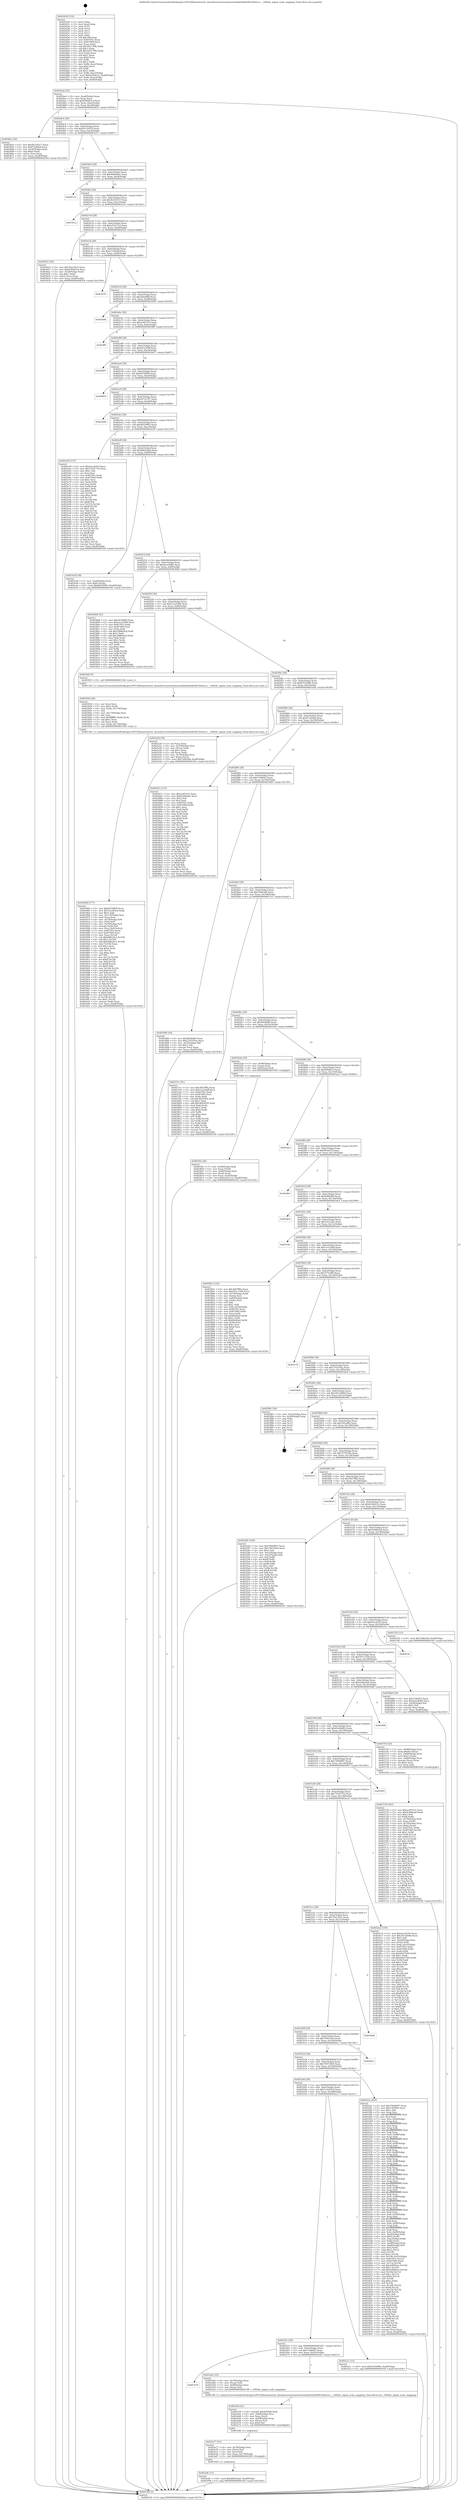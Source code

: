 digraph "0x402d30" {
  label = "0x402d30 (/mnt/c/Users/mathe/Desktop/tcc/POCII/binaries/extr_linuxdriversnetwirelessrealtekrtlwifirtl8192detrx.c__rtl92de_signal_scale_mapping_Final-ollvm.out::main(0))"
  labelloc = "t"
  node[shape=record]

  Entry [label="",width=0.3,height=0.3,shape=circle,fillcolor=black,style=filled]
  "0x402da4" [label="{
     0x402da4 [32]\l
     | [instrs]\l
     &nbsp;&nbsp;0x402da4 \<+6\>: mov -0xa8(%rbp),%eax\l
     &nbsp;&nbsp;0x402daa \<+2\>: mov %eax,%ecx\l
     &nbsp;&nbsp;0x402dac \<+6\>: sub $0x859d4514,%ecx\l
     &nbsp;&nbsp;0x402db2 \<+6\>: mov %eax,-0xbc(%rbp)\l
     &nbsp;&nbsp;0x402db8 \<+6\>: mov %ecx,-0xc0(%rbp)\l
     &nbsp;&nbsp;0x402dbe \<+6\>: je 000000000040365e \<main+0x92e\>\l
  }"]
  "0x40365e" [label="{
     0x40365e [30]\l
     | [instrs]\l
     &nbsp;&nbsp;0x40365e \<+5\>: mov $0x9e2592c7,%eax\l
     &nbsp;&nbsp;0x403663 \<+5\>: mov $0xf7a2fda4,%ecx\l
     &nbsp;&nbsp;0x403668 \<+3\>: mov -0x34(%rbp),%edx\l
     &nbsp;&nbsp;0x40366b \<+3\>: cmp $0x0,%edx\l
     &nbsp;&nbsp;0x40366e \<+3\>: cmove %ecx,%eax\l
     &nbsp;&nbsp;0x403671 \<+6\>: mov %eax,-0xa8(%rbp)\l
     &nbsp;&nbsp;0x403677 \<+5\>: jmp 0000000000404164 \<main+0x1434\>\l
  }"]
  "0x402dc4" [label="{
     0x402dc4 [28]\l
     | [instrs]\l
     &nbsp;&nbsp;0x402dc4 \<+5\>: jmp 0000000000402dc9 \<main+0x99\>\l
     &nbsp;&nbsp;0x402dc9 \<+6\>: mov -0xbc(%rbp),%eax\l
     &nbsp;&nbsp;0x402dcf \<+5\>: sub $0x91c25419,%eax\l
     &nbsp;&nbsp;0x402dd4 \<+6\>: mov %eax,-0xc4(%rbp)\l
     &nbsp;&nbsp;0x402dda \<+6\>: je 0000000000403537 \<main+0x807\>\l
  }"]
  Exit [label="",width=0.3,height=0.3,shape=circle,fillcolor=black,style=filled,peripheries=2]
  "0x403537" [label="{
     0x403537\l
  }", style=dashed]
  "0x402de0" [label="{
     0x402de0 [28]\l
     | [instrs]\l
     &nbsp;&nbsp;0x402de0 \<+5\>: jmp 0000000000402de5 \<main+0xb5\>\l
     &nbsp;&nbsp;0x402de5 \<+6\>: mov -0xbc(%rbp),%eax\l
     &nbsp;&nbsp;0x402deb \<+5\>: sub $0x9deb0bec,%eax\l
     &nbsp;&nbsp;0x402df0 \<+6\>: mov %eax,-0xc8(%rbp)\l
     &nbsp;&nbsp;0x402df6 \<+6\>: je 0000000000404122 \<main+0x13f2\>\l
  }"]
  "0x403a8c" [label="{
     0x403a8c [15]\l
     | [instrs]\l
     &nbsp;&nbsp;0x403a8c \<+10\>: movl $0xdd65a9ad,-0xa8(%rbp)\l
     &nbsp;&nbsp;0x403a96 \<+5\>: jmp 0000000000404164 \<main+0x1434\>\l
  }"]
  "0x404122" [label="{
     0x404122\l
  }", style=dashed]
  "0x402dfc" [label="{
     0x402dfc [28]\l
     | [instrs]\l
     &nbsp;&nbsp;0x402dfc \<+5\>: jmp 0000000000402e01 \<main+0xd1\>\l
     &nbsp;&nbsp;0x402e01 \<+6\>: mov -0xbc(%rbp),%eax\l
     &nbsp;&nbsp;0x402e07 \<+5\>: sub $0x9e2592c7,%eax\l
     &nbsp;&nbsp;0x402e0c \<+6\>: mov %eax,-0xcc(%rbp)\l
     &nbsp;&nbsp;0x402e12 \<+6\>: je 0000000000403e1a \<main+0x10ea\>\l
  }"]
  "0x403a77" [label="{
     0x403a77 [21]\l
     | [instrs]\l
     &nbsp;&nbsp;0x403a77 \<+4\>: mov -0x78(%rbp),%rsi\l
     &nbsp;&nbsp;0x403a7b \<+3\>: mov (%rsi),%rsi\l
     &nbsp;&nbsp;0x403a7e \<+3\>: mov %rsi,%rdi\l
     &nbsp;&nbsp;0x403a81 \<+6\>: mov %eax,-0x178(%rbp)\l
     &nbsp;&nbsp;0x403a87 \<+5\>: call 0000000000401030 \<free@plt\>\l
     | [calls]\l
     &nbsp;&nbsp;0x401030 \{1\} (unknown)\l
  }"]
  "0x403e1a" [label="{
     0x403e1a\l
  }", style=dashed]
  "0x402e18" [label="{
     0x402e18 [28]\l
     | [instrs]\l
     &nbsp;&nbsp;0x402e18 \<+5\>: jmp 0000000000402e1d \<main+0xed\>\l
     &nbsp;&nbsp;0x402e1d \<+6\>: mov -0xbc(%rbp),%eax\l
     &nbsp;&nbsp;0x402e23 \<+5\>: sub $0xa555c7c2,%eax\l
     &nbsp;&nbsp;0x402e28 \<+6\>: mov %eax,-0xd0(%rbp)\l
     &nbsp;&nbsp;0x402e2e \<+6\>: je 0000000000403622 \<main+0x8f2\>\l
  }"]
  "0x403a58" [label="{
     0x403a58 [31]\l
     | [instrs]\l
     &nbsp;&nbsp;0x403a58 \<+10\>: movabs $0x4050d6,%rdi\l
     &nbsp;&nbsp;0x403a62 \<+4\>: mov -0x68(%rbp),%rsi\l
     &nbsp;&nbsp;0x403a66 \<+3\>: mov %rax,(%rsi)\l
     &nbsp;&nbsp;0x403a69 \<+4\>: mov -0x68(%rbp),%rax\l
     &nbsp;&nbsp;0x403a6d \<+3\>: mov (%rax),%rsi\l
     &nbsp;&nbsp;0x403a70 \<+2\>: mov $0x0,%al\l
     &nbsp;&nbsp;0x403a72 \<+5\>: call 0000000000401040 \<printf@plt\>\l
     | [calls]\l
     &nbsp;&nbsp;0x401040 \{1\} (unknown)\l
  }"]
  "0x403622" [label="{
     0x403622 [30]\l
     | [instrs]\l
     &nbsp;&nbsp;0x403622 \<+5\>: mov $0x76ae7bc5,%eax\l
     &nbsp;&nbsp;0x403627 \<+5\>: mov $0x859d4514,%ecx\l
     &nbsp;&nbsp;0x40362c \<+3\>: mov -0x34(%rbp),%edx\l
     &nbsp;&nbsp;0x40362f \<+3\>: cmp $0x1,%edx\l
     &nbsp;&nbsp;0x403632 \<+3\>: cmovl %ecx,%eax\l
     &nbsp;&nbsp;0x403635 \<+6\>: mov %eax,-0xa8(%rbp)\l
     &nbsp;&nbsp;0x40363b \<+5\>: jmp 0000000000404164 \<main+0x1434\>\l
  }"]
  "0x402e34" [label="{
     0x402e34 [28]\l
     | [instrs]\l
     &nbsp;&nbsp;0x402e34 \<+5\>: jmp 0000000000402e39 \<main+0x109\>\l
     &nbsp;&nbsp;0x402e39 \<+6\>: mov -0xbc(%rbp),%eax\l
     &nbsp;&nbsp;0x402e3f \<+5\>: sub $0xa7109abf,%eax\l
     &nbsp;&nbsp;0x402e44 \<+6\>: mov %eax,-0xd4(%rbp)\l
     &nbsp;&nbsp;0x402e4a \<+6\>: je 0000000000403e29 \<main+0x10f9\>\l
  }"]
  "0x403278" [label="{
     0x403278\l
  }", style=dashed]
  "0x403e29" [label="{
     0x403e29\l
  }", style=dashed]
  "0x402e50" [label="{
     0x402e50 [28]\l
     | [instrs]\l
     &nbsp;&nbsp;0x402e50 \<+5\>: jmp 0000000000402e55 \<main+0x125\>\l
     &nbsp;&nbsp;0x402e55 \<+6\>: mov -0xbc(%rbp),%eax\l
     &nbsp;&nbsp;0x402e5b \<+5\>: sub $0xabfadf48,%eax\l
     &nbsp;&nbsp;0x402e60 \<+6\>: mov %eax,-0xd8(%rbp)\l
     &nbsp;&nbsp;0x402e66 \<+6\>: je 0000000000403b90 \<main+0xe60\>\l
  }"]
  "0x403a42" [label="{
     0x403a42 [22]\l
     | [instrs]\l
     &nbsp;&nbsp;0x403a42 \<+4\>: mov -0x78(%rbp),%rax\l
     &nbsp;&nbsp;0x403a46 \<+3\>: mov (%rax),%rdi\l
     &nbsp;&nbsp;0x403a49 \<+7\>: mov -0x88(%rbp),%rax\l
     &nbsp;&nbsp;0x403a50 \<+3\>: mov (%rax),%rsi\l
     &nbsp;&nbsp;0x403a53 \<+5\>: call 00000000004015f0 \<_rtl92de_signal_scale_mapping\>\l
     | [calls]\l
     &nbsp;&nbsp;0x4015f0 \{1\} (/mnt/c/Users/mathe/Desktop/tcc/POCII/binaries/extr_linuxdriversnetwirelessrealtekrtlwifirtl8192detrx.c__rtl92de_signal_scale_mapping_Final-ollvm.out::_rtl92de_signal_scale_mapping)\l
  }"]
  "0x403b90" [label="{
     0x403b90\l
  }", style=dashed]
  "0x402e6c" [label="{
     0x402e6c [28]\l
     | [instrs]\l
     &nbsp;&nbsp;0x402e6c \<+5\>: jmp 0000000000402e71 \<main+0x141\>\l
     &nbsp;&nbsp;0x402e71 \<+6\>: mov -0xbc(%rbp),%eax\l
     &nbsp;&nbsp;0x402e77 \<+5\>: sub $0xac0f1431,%eax\l
     &nbsp;&nbsp;0x402e7c \<+6\>: mov %eax,-0xdc(%rbp)\l
     &nbsp;&nbsp;0x402e82 \<+6\>: je 0000000000403ff9 \<main+0x12c9\>\l
  }"]
  "0x40325c" [label="{
     0x40325c [28]\l
     | [instrs]\l
     &nbsp;&nbsp;0x40325c \<+5\>: jmp 0000000000403261 \<main+0x531\>\l
     &nbsp;&nbsp;0x403261 \<+6\>: mov -0xbc(%rbp),%eax\l
     &nbsp;&nbsp;0x403267 \<+5\>: sub $0x7cfddf25,%eax\l
     &nbsp;&nbsp;0x40326c \<+6\>: mov %eax,-0x16c(%rbp)\l
     &nbsp;&nbsp;0x403272 \<+6\>: je 0000000000403a42 \<main+0xd12\>\l
  }"]
  "0x403ff9" [label="{
     0x403ff9\l
  }", style=dashed]
  "0x402e88" [label="{
     0x402e88 [28]\l
     | [instrs]\l
     &nbsp;&nbsp;0x402e88 \<+5\>: jmp 0000000000402e8d \<main+0x15d\>\l
     &nbsp;&nbsp;0x402e8d \<+6\>: mov -0xbc(%rbp),%eax\l
     &nbsp;&nbsp;0x402e93 \<+5\>: sub $0xb3ce349f,%eax\l
     &nbsp;&nbsp;0x402e98 \<+6\>: mov %eax,-0xe0(%rbp)\l
     &nbsp;&nbsp;0x402e9e \<+6\>: je 0000000000403b07 \<main+0xdd7\>\l
  }"]
  "0x403a11" [label="{
     0x403a11 [15]\l
     | [instrs]\l
     &nbsp;&nbsp;0x403a11 \<+10\>: movl $0xf1916066,-0xa8(%rbp)\l
     &nbsp;&nbsp;0x403a1b \<+5\>: jmp 0000000000404164 \<main+0x1434\>\l
  }"]
  "0x403b07" [label="{
     0x403b07\l
  }", style=dashed]
  "0x402ea4" [label="{
     0x402ea4 [28]\l
     | [instrs]\l
     &nbsp;&nbsp;0x402ea4 \<+5\>: jmp 0000000000402ea9 \<main+0x179\>\l
     &nbsp;&nbsp;0x402ea9 \<+6\>: mov -0xbc(%rbp),%eax\l
     &nbsp;&nbsp;0x402eaf \<+5\>: sub $0xb476f6f9,%eax\l
     &nbsp;&nbsp;0x402eb4 \<+6\>: mov %eax,-0xe4(%rbp)\l
     &nbsp;&nbsp;0x402eba \<+6\>: je 0000000000404069 \<main+0x1339\>\l
  }"]
  "0x403960" [label="{
     0x403960 [177]\l
     | [instrs]\l
     &nbsp;&nbsp;0x403960 \<+5\>: mov $0xb476f6f9,%ecx\l
     &nbsp;&nbsp;0x403965 \<+5\>: mov $0x7a2305c4,%edx\l
     &nbsp;&nbsp;0x40396a \<+3\>: mov $0x1,%dil\l
     &nbsp;&nbsp;0x40396d \<+6\>: mov -0x174(%rbp),%esi\l
     &nbsp;&nbsp;0x403973 \<+3\>: imul %eax,%esi\l
     &nbsp;&nbsp;0x403976 \<+4\>: mov -0x78(%rbp),%r8\l
     &nbsp;&nbsp;0x40397a \<+3\>: mov (%r8),%r8\l
     &nbsp;&nbsp;0x40397d \<+4\>: mov -0x70(%rbp),%r9\l
     &nbsp;&nbsp;0x403981 \<+3\>: movslq (%r9),%r9\l
     &nbsp;&nbsp;0x403984 \<+4\>: mov %esi,(%r8,%r9,4)\l
     &nbsp;&nbsp;0x403988 \<+7\>: mov 0x40705c,%eax\l
     &nbsp;&nbsp;0x40398f \<+7\>: mov 0x407060,%esi\l
     &nbsp;&nbsp;0x403996 \<+3\>: mov %eax,%r10d\l
     &nbsp;&nbsp;0x403999 \<+7\>: sub $0x4fdb34c2,%r10d\l
     &nbsp;&nbsp;0x4039a0 \<+4\>: sub $0x1,%r10d\l
     &nbsp;&nbsp;0x4039a4 \<+7\>: add $0x4fdb34c2,%r10d\l
     &nbsp;&nbsp;0x4039ab \<+4\>: imul %r10d,%eax\l
     &nbsp;&nbsp;0x4039af \<+3\>: and $0x1,%eax\l
     &nbsp;&nbsp;0x4039b2 \<+3\>: cmp $0x0,%eax\l
     &nbsp;&nbsp;0x4039b5 \<+4\>: sete %r11b\l
     &nbsp;&nbsp;0x4039b9 \<+3\>: cmp $0xa,%esi\l
     &nbsp;&nbsp;0x4039bc \<+3\>: setl %bl\l
     &nbsp;&nbsp;0x4039bf \<+3\>: mov %r11b,%r14b\l
     &nbsp;&nbsp;0x4039c2 \<+4\>: xor $0xff,%r14b\l
     &nbsp;&nbsp;0x4039c6 \<+3\>: mov %bl,%r15b\l
     &nbsp;&nbsp;0x4039c9 \<+4\>: xor $0xff,%r15b\l
     &nbsp;&nbsp;0x4039cd \<+4\>: xor $0x0,%dil\l
     &nbsp;&nbsp;0x4039d1 \<+3\>: mov %r14b,%r12b\l
     &nbsp;&nbsp;0x4039d4 \<+4\>: and $0x0,%r12b\l
     &nbsp;&nbsp;0x4039d8 \<+3\>: and %dil,%r11b\l
     &nbsp;&nbsp;0x4039db \<+3\>: mov %r15b,%r13b\l
     &nbsp;&nbsp;0x4039de \<+4\>: and $0x0,%r13b\l
     &nbsp;&nbsp;0x4039e2 \<+3\>: and %dil,%bl\l
     &nbsp;&nbsp;0x4039e5 \<+3\>: or %r11b,%r12b\l
     &nbsp;&nbsp;0x4039e8 \<+3\>: or %bl,%r13b\l
     &nbsp;&nbsp;0x4039eb \<+3\>: xor %r13b,%r12b\l
     &nbsp;&nbsp;0x4039ee \<+3\>: or %r15b,%r14b\l
     &nbsp;&nbsp;0x4039f1 \<+4\>: xor $0xff,%r14b\l
     &nbsp;&nbsp;0x4039f5 \<+4\>: or $0x0,%dil\l
     &nbsp;&nbsp;0x4039f9 \<+3\>: and %dil,%r14b\l
     &nbsp;&nbsp;0x4039fc \<+3\>: or %r14b,%r12b\l
     &nbsp;&nbsp;0x4039ff \<+4\>: test $0x1,%r12b\l
     &nbsp;&nbsp;0x403a03 \<+3\>: cmovne %edx,%ecx\l
     &nbsp;&nbsp;0x403a06 \<+6\>: mov %ecx,-0xa8(%rbp)\l
     &nbsp;&nbsp;0x403a0c \<+5\>: jmp 0000000000404164 \<main+0x1434\>\l
  }"]
  "0x404069" [label="{
     0x404069\l
  }", style=dashed]
  "0x402ec0" [label="{
     0x402ec0 [28]\l
     | [instrs]\l
     &nbsp;&nbsp;0x402ec0 \<+5\>: jmp 0000000000402ec5 \<main+0x195\>\l
     &nbsp;&nbsp;0x402ec5 \<+6\>: mov -0xbc(%rbp),%eax\l
     &nbsp;&nbsp;0x402ecb \<+5\>: sub $0xc673c197,%eax\l
     &nbsp;&nbsp;0x402ed0 \<+6\>: mov %eax,-0xe8(%rbp)\l
     &nbsp;&nbsp;0x402ed6 \<+6\>: je 0000000000403a9b \<main+0xd6b\>\l
  }"]
  "0x403934" [label="{
     0x403934 [44]\l
     | [instrs]\l
     &nbsp;&nbsp;0x403934 \<+2\>: xor %ecx,%ecx\l
     &nbsp;&nbsp;0x403936 \<+5\>: mov $0x2,%edx\l
     &nbsp;&nbsp;0x40393b \<+6\>: mov %edx,-0x170(%rbp)\l
     &nbsp;&nbsp;0x403941 \<+1\>: cltd\l
     &nbsp;&nbsp;0x403942 \<+6\>: mov -0x170(%rbp),%esi\l
     &nbsp;&nbsp;0x403948 \<+2\>: idiv %esi\l
     &nbsp;&nbsp;0x40394a \<+6\>: imul $0xfffffffe,%edx,%edx\l
     &nbsp;&nbsp;0x403950 \<+3\>: sub $0x1,%ecx\l
     &nbsp;&nbsp;0x403953 \<+2\>: sub %ecx,%edx\l
     &nbsp;&nbsp;0x403955 \<+6\>: mov %edx,-0x174(%rbp)\l
     &nbsp;&nbsp;0x40395b \<+5\>: call 0000000000401160 \<next_i\>\l
     | [calls]\l
     &nbsp;&nbsp;0x401160 \{1\} (/mnt/c/Users/mathe/Desktop/tcc/POCII/binaries/extr_linuxdriversnetwirelessrealtekrtlwifirtl8192detrx.c__rtl92de_signal_scale_mapping_Final-ollvm.out::next_i)\l
  }"]
  "0x403a9b" [label="{
     0x403a9b\l
  }", style=dashed]
  "0x402edc" [label="{
     0x402edc [28]\l
     | [instrs]\l
     &nbsp;&nbsp;0x402edc \<+5\>: jmp 0000000000402ee1 \<main+0x1b1\>\l
     &nbsp;&nbsp;0x402ee1 \<+6\>: mov -0xbc(%rbp),%eax\l
     &nbsp;&nbsp;0x402ee7 \<+5\>: sub $0xd6259f45,%eax\l
     &nbsp;&nbsp;0x402eec \<+6\>: mov %eax,-0xec(%rbp)\l
     &nbsp;&nbsp;0x402ef2 \<+6\>: je 0000000000403e59 \<main+0x1129\>\l
  }"]
  "0x403730" [label="{
     0x403730 [162]\l
     | [instrs]\l
     &nbsp;&nbsp;0x403730 \<+5\>: mov $0xac0f1431,%ecx\l
     &nbsp;&nbsp;0x403735 \<+5\>: mov $0x4c896ea8,%edx\l
     &nbsp;&nbsp;0x40373a \<+3\>: mov $0x1,%sil\l
     &nbsp;&nbsp;0x40373d \<+3\>: xor %r8d,%r8d\l
     &nbsp;&nbsp;0x403740 \<+4\>: mov -0x78(%rbp),%rdi\l
     &nbsp;&nbsp;0x403744 \<+3\>: mov %rax,(%rdi)\l
     &nbsp;&nbsp;0x403747 \<+4\>: mov -0x70(%rbp),%rax\l
     &nbsp;&nbsp;0x40374b \<+6\>: movl $0x0,(%rax)\l
     &nbsp;&nbsp;0x403751 \<+8\>: mov 0x40705c,%r9d\l
     &nbsp;&nbsp;0x403759 \<+8\>: mov 0x407060,%r10d\l
     &nbsp;&nbsp;0x403761 \<+4\>: sub $0x1,%r8d\l
     &nbsp;&nbsp;0x403765 \<+3\>: mov %r9d,%r11d\l
     &nbsp;&nbsp;0x403768 \<+3\>: add %r8d,%r11d\l
     &nbsp;&nbsp;0x40376b \<+4\>: imul %r11d,%r9d\l
     &nbsp;&nbsp;0x40376f \<+4\>: and $0x1,%r9d\l
     &nbsp;&nbsp;0x403773 \<+4\>: cmp $0x0,%r9d\l
     &nbsp;&nbsp;0x403777 \<+3\>: sete %bl\l
     &nbsp;&nbsp;0x40377a \<+4\>: cmp $0xa,%r10d\l
     &nbsp;&nbsp;0x40377e \<+4\>: setl %r14b\l
     &nbsp;&nbsp;0x403782 \<+3\>: mov %bl,%r15b\l
     &nbsp;&nbsp;0x403785 \<+4\>: xor $0xff,%r15b\l
     &nbsp;&nbsp;0x403789 \<+3\>: mov %r14b,%r12b\l
     &nbsp;&nbsp;0x40378c \<+4\>: xor $0xff,%r12b\l
     &nbsp;&nbsp;0x403790 \<+4\>: xor $0x1,%sil\l
     &nbsp;&nbsp;0x403794 \<+3\>: mov %r15b,%r13b\l
     &nbsp;&nbsp;0x403797 \<+4\>: and $0xff,%r13b\l
     &nbsp;&nbsp;0x40379b \<+3\>: and %sil,%bl\l
     &nbsp;&nbsp;0x40379e \<+3\>: mov %r12b,%al\l
     &nbsp;&nbsp;0x4037a1 \<+2\>: and $0xff,%al\l
     &nbsp;&nbsp;0x4037a3 \<+3\>: and %sil,%r14b\l
     &nbsp;&nbsp;0x4037a6 \<+3\>: or %bl,%r13b\l
     &nbsp;&nbsp;0x4037a9 \<+3\>: or %r14b,%al\l
     &nbsp;&nbsp;0x4037ac \<+3\>: xor %al,%r13b\l
     &nbsp;&nbsp;0x4037af \<+3\>: or %r12b,%r15b\l
     &nbsp;&nbsp;0x4037b2 \<+4\>: xor $0xff,%r15b\l
     &nbsp;&nbsp;0x4037b6 \<+4\>: or $0x1,%sil\l
     &nbsp;&nbsp;0x4037ba \<+3\>: and %sil,%r15b\l
     &nbsp;&nbsp;0x4037bd \<+3\>: or %r15b,%r13b\l
     &nbsp;&nbsp;0x4037c0 \<+4\>: test $0x1,%r13b\l
     &nbsp;&nbsp;0x4037c4 \<+3\>: cmovne %edx,%ecx\l
     &nbsp;&nbsp;0x4037c7 \<+6\>: mov %ecx,-0xa8(%rbp)\l
     &nbsp;&nbsp;0x4037cd \<+5\>: jmp 0000000000404164 \<main+0x1434\>\l
  }"]
  "0x403e59" [label="{
     0x403e59 [137]\l
     | [instrs]\l
     &nbsp;&nbsp;0x403e59 \<+5\>: mov $0x4cecd183,%eax\l
     &nbsp;&nbsp;0x403e5e \<+5\>: mov $0x735d7733,%ecx\l
     &nbsp;&nbsp;0x403e63 \<+2\>: mov $0x1,%dl\l
     &nbsp;&nbsp;0x403e65 \<+2\>: xor %esi,%esi\l
     &nbsp;&nbsp;0x403e67 \<+7\>: mov 0x40705c,%edi\l
     &nbsp;&nbsp;0x403e6e \<+8\>: mov 0x407060,%r8d\l
     &nbsp;&nbsp;0x403e76 \<+3\>: sub $0x1,%esi\l
     &nbsp;&nbsp;0x403e79 \<+3\>: mov %edi,%r9d\l
     &nbsp;&nbsp;0x403e7c \<+3\>: add %esi,%r9d\l
     &nbsp;&nbsp;0x403e7f \<+4\>: imul %r9d,%edi\l
     &nbsp;&nbsp;0x403e83 \<+3\>: and $0x1,%edi\l
     &nbsp;&nbsp;0x403e86 \<+3\>: cmp $0x0,%edi\l
     &nbsp;&nbsp;0x403e89 \<+4\>: sete %r10b\l
     &nbsp;&nbsp;0x403e8d \<+4\>: cmp $0xa,%r8d\l
     &nbsp;&nbsp;0x403e91 \<+4\>: setl %r11b\l
     &nbsp;&nbsp;0x403e95 \<+3\>: mov %r10b,%bl\l
     &nbsp;&nbsp;0x403e98 \<+3\>: xor $0xff,%bl\l
     &nbsp;&nbsp;0x403e9b \<+3\>: mov %r11b,%r14b\l
     &nbsp;&nbsp;0x403e9e \<+4\>: xor $0xff,%r14b\l
     &nbsp;&nbsp;0x403ea2 \<+3\>: xor $0x1,%dl\l
     &nbsp;&nbsp;0x403ea5 \<+3\>: mov %bl,%r15b\l
     &nbsp;&nbsp;0x403ea8 \<+4\>: and $0xff,%r15b\l
     &nbsp;&nbsp;0x403eac \<+3\>: and %dl,%r10b\l
     &nbsp;&nbsp;0x403eaf \<+3\>: mov %r14b,%r12b\l
     &nbsp;&nbsp;0x403eb2 \<+4\>: and $0xff,%r12b\l
     &nbsp;&nbsp;0x403eb6 \<+3\>: and %dl,%r11b\l
     &nbsp;&nbsp;0x403eb9 \<+3\>: or %r10b,%r15b\l
     &nbsp;&nbsp;0x403ebc \<+3\>: or %r11b,%r12b\l
     &nbsp;&nbsp;0x403ebf \<+3\>: xor %r12b,%r15b\l
     &nbsp;&nbsp;0x403ec2 \<+3\>: or %r14b,%bl\l
     &nbsp;&nbsp;0x403ec5 \<+3\>: xor $0xff,%bl\l
     &nbsp;&nbsp;0x403ec8 \<+3\>: or $0x1,%dl\l
     &nbsp;&nbsp;0x403ecb \<+2\>: and %dl,%bl\l
     &nbsp;&nbsp;0x403ecd \<+3\>: or %bl,%r15b\l
     &nbsp;&nbsp;0x403ed0 \<+4\>: test $0x1,%r15b\l
     &nbsp;&nbsp;0x403ed4 \<+3\>: cmovne %ecx,%eax\l
     &nbsp;&nbsp;0x403ed7 \<+6\>: mov %eax,-0xa8(%rbp)\l
     &nbsp;&nbsp;0x403edd \<+5\>: jmp 0000000000404164 \<main+0x1434\>\l
  }"]
  "0x402ef8" [label="{
     0x402ef8 [28]\l
     | [instrs]\l
     &nbsp;&nbsp;0x402ef8 \<+5\>: jmp 0000000000402efd \<main+0x1cd\>\l
     &nbsp;&nbsp;0x402efd \<+6\>: mov -0xbc(%rbp),%eax\l
     &nbsp;&nbsp;0x402f03 \<+5\>: sub $0xdd65a9ad,%eax\l
     &nbsp;&nbsp;0x402f08 \<+6\>: mov %eax,-0xf0(%rbp)\l
     &nbsp;&nbsp;0x402f0e \<+6\>: je 0000000000403e3d \<main+0x110d\>\l
  }"]
  "0x4035fe" [label="{
     0x4035fe [36]\l
     | [instrs]\l
     &nbsp;&nbsp;0x4035fe \<+7\>: mov -0x90(%rbp),%rdi\l
     &nbsp;&nbsp;0x403605 \<+2\>: mov %eax,(%rdi)\l
     &nbsp;&nbsp;0x403607 \<+7\>: mov -0x90(%rbp),%rdi\l
     &nbsp;&nbsp;0x40360e \<+2\>: mov (%rdi),%eax\l
     &nbsp;&nbsp;0x403610 \<+3\>: mov %eax,-0x34(%rbp)\l
     &nbsp;&nbsp;0x403613 \<+10\>: movl $0xa555c7c2,-0xa8(%rbp)\l
     &nbsp;&nbsp;0x40361d \<+5\>: jmp 0000000000404164 \<main+0x1434\>\l
  }"]
  "0x403e3d" [label="{
     0x403e3d [28]\l
     | [instrs]\l
     &nbsp;&nbsp;0x403e3d \<+7\>: mov -0xa0(%rbp),%rax\l
     &nbsp;&nbsp;0x403e44 \<+6\>: movl $0x0,(%rax)\l
     &nbsp;&nbsp;0x403e4a \<+10\>: movl $0xd6259f45,-0xa8(%rbp)\l
     &nbsp;&nbsp;0x403e54 \<+5\>: jmp 0000000000404164 \<main+0x1434\>\l
  }"]
  "0x402f14" [label="{
     0x402f14 [28]\l
     | [instrs]\l
     &nbsp;&nbsp;0x402f14 \<+5\>: jmp 0000000000402f19 \<main+0x1e9\>\l
     &nbsp;&nbsp;0x402f19 \<+6\>: mov -0xbc(%rbp),%eax\l
     &nbsp;&nbsp;0x402f1f \<+5\>: sub $0xdeee4db9,%eax\l
     &nbsp;&nbsp;0x402f24 \<+6\>: mov %eax,-0xf4(%rbp)\l
     &nbsp;&nbsp;0x402f2a \<+6\>: je 00000000004038d4 \<main+0xba4\>\l
  }"]
  "0x403240" [label="{
     0x403240 [28]\l
     | [instrs]\l
     &nbsp;&nbsp;0x403240 \<+5\>: jmp 0000000000403245 \<main+0x515\>\l
     &nbsp;&nbsp;0x403245 \<+6\>: mov -0xbc(%rbp),%eax\l
     &nbsp;&nbsp;0x40324b \<+5\>: sub $0x7a2305c4,%eax\l
     &nbsp;&nbsp;0x403250 \<+6\>: mov %eax,-0x168(%rbp)\l
     &nbsp;&nbsp;0x403256 \<+6\>: je 0000000000403a11 \<main+0xce1\>\l
  }"]
  "0x4038d4" [label="{
     0x4038d4 [91]\l
     | [instrs]\l
     &nbsp;&nbsp;0x4038d4 \<+5\>: mov $0xb476f6f9,%eax\l
     &nbsp;&nbsp;0x4038d9 \<+5\>: mov $0xe12c0306,%ecx\l
     &nbsp;&nbsp;0x4038de \<+7\>: mov 0x40705c,%edx\l
     &nbsp;&nbsp;0x4038e5 \<+7\>: mov 0x407060,%esi\l
     &nbsp;&nbsp;0x4038ec \<+2\>: mov %edx,%edi\l
     &nbsp;&nbsp;0x4038ee \<+6\>: sub $0x2988e62d,%edi\l
     &nbsp;&nbsp;0x4038f4 \<+3\>: sub $0x1,%edi\l
     &nbsp;&nbsp;0x4038f7 \<+6\>: add $0x2988e62d,%edi\l
     &nbsp;&nbsp;0x4038fd \<+3\>: imul %edi,%edx\l
     &nbsp;&nbsp;0x403900 \<+3\>: and $0x1,%edx\l
     &nbsp;&nbsp;0x403903 \<+3\>: cmp $0x0,%edx\l
     &nbsp;&nbsp;0x403906 \<+4\>: sete %r8b\l
     &nbsp;&nbsp;0x40390a \<+3\>: cmp $0xa,%esi\l
     &nbsp;&nbsp;0x40390d \<+4\>: setl %r9b\l
     &nbsp;&nbsp;0x403911 \<+3\>: mov %r8b,%r10b\l
     &nbsp;&nbsp;0x403914 \<+3\>: and %r9b,%r10b\l
     &nbsp;&nbsp;0x403917 \<+3\>: xor %r9b,%r8b\l
     &nbsp;&nbsp;0x40391a \<+3\>: or %r8b,%r10b\l
     &nbsp;&nbsp;0x40391d \<+4\>: test $0x1,%r10b\l
     &nbsp;&nbsp;0x403921 \<+3\>: cmovne %ecx,%eax\l
     &nbsp;&nbsp;0x403924 \<+6\>: mov %eax,-0xa8(%rbp)\l
     &nbsp;&nbsp;0x40392a \<+5\>: jmp 0000000000404164 \<main+0x1434\>\l
  }"]
  "0x402f30" [label="{
     0x402f30 [28]\l
     | [instrs]\l
     &nbsp;&nbsp;0x402f30 \<+5\>: jmp 0000000000402f35 \<main+0x205\>\l
     &nbsp;&nbsp;0x402f35 \<+6\>: mov -0xbc(%rbp),%eax\l
     &nbsp;&nbsp;0x402f3b \<+5\>: sub $0xe12c0306,%eax\l
     &nbsp;&nbsp;0x402f40 \<+6\>: mov %eax,-0xf8(%rbp)\l
     &nbsp;&nbsp;0x402f46 \<+6\>: je 000000000040392f \<main+0xbff\>\l
  }"]
  "0x4032ec" [label="{
     0x4032ec [410]\l
     | [instrs]\l
     &nbsp;&nbsp;0x4032ec \<+5\>: mov $0x7084f997,%eax\l
     &nbsp;&nbsp;0x4032f1 \<+5\>: mov $0x1349943,%ecx\l
     &nbsp;&nbsp;0x4032f6 \<+2\>: mov $0x1,%dl\l
     &nbsp;&nbsp;0x4032f8 \<+3\>: mov %rsp,%rsi\l
     &nbsp;&nbsp;0x4032fb \<+4\>: add $0xfffffffffffffff0,%rsi\l
     &nbsp;&nbsp;0x4032ff \<+3\>: mov %rsi,%rsp\l
     &nbsp;&nbsp;0x403302 \<+7\>: mov %rsi,-0xa0(%rbp)\l
     &nbsp;&nbsp;0x403309 \<+3\>: mov %rsp,%rsi\l
     &nbsp;&nbsp;0x40330c \<+4\>: add $0xfffffffffffffff0,%rsi\l
     &nbsp;&nbsp;0x403310 \<+3\>: mov %rsi,%rsp\l
     &nbsp;&nbsp;0x403313 \<+3\>: mov %rsp,%rdi\l
     &nbsp;&nbsp;0x403316 \<+4\>: add $0xfffffffffffffff0,%rdi\l
     &nbsp;&nbsp;0x40331a \<+3\>: mov %rdi,%rsp\l
     &nbsp;&nbsp;0x40331d \<+7\>: mov %rdi,-0x98(%rbp)\l
     &nbsp;&nbsp;0x403324 \<+3\>: mov %rsp,%rdi\l
     &nbsp;&nbsp;0x403327 \<+4\>: add $0xfffffffffffffff0,%rdi\l
     &nbsp;&nbsp;0x40332b \<+3\>: mov %rdi,%rsp\l
     &nbsp;&nbsp;0x40332e \<+7\>: mov %rdi,-0x90(%rbp)\l
     &nbsp;&nbsp;0x403335 \<+3\>: mov %rsp,%rdi\l
     &nbsp;&nbsp;0x403338 \<+4\>: add $0xfffffffffffffff0,%rdi\l
     &nbsp;&nbsp;0x40333c \<+3\>: mov %rdi,%rsp\l
     &nbsp;&nbsp;0x40333f \<+7\>: mov %rdi,-0x88(%rbp)\l
     &nbsp;&nbsp;0x403346 \<+3\>: mov %rsp,%rdi\l
     &nbsp;&nbsp;0x403349 \<+4\>: add $0xfffffffffffffff0,%rdi\l
     &nbsp;&nbsp;0x40334d \<+3\>: mov %rdi,%rsp\l
     &nbsp;&nbsp;0x403350 \<+4\>: mov %rdi,-0x80(%rbp)\l
     &nbsp;&nbsp;0x403354 \<+3\>: mov %rsp,%rdi\l
     &nbsp;&nbsp;0x403357 \<+4\>: add $0xfffffffffffffff0,%rdi\l
     &nbsp;&nbsp;0x40335b \<+3\>: mov %rdi,%rsp\l
     &nbsp;&nbsp;0x40335e \<+4\>: mov %rdi,-0x78(%rbp)\l
     &nbsp;&nbsp;0x403362 \<+3\>: mov %rsp,%rdi\l
     &nbsp;&nbsp;0x403365 \<+4\>: add $0xfffffffffffffff0,%rdi\l
     &nbsp;&nbsp;0x403369 \<+3\>: mov %rdi,%rsp\l
     &nbsp;&nbsp;0x40336c \<+4\>: mov %rdi,-0x70(%rbp)\l
     &nbsp;&nbsp;0x403370 \<+3\>: mov %rsp,%rdi\l
     &nbsp;&nbsp;0x403373 \<+4\>: add $0xfffffffffffffff0,%rdi\l
     &nbsp;&nbsp;0x403377 \<+3\>: mov %rdi,%rsp\l
     &nbsp;&nbsp;0x40337a \<+4\>: mov %rdi,-0x68(%rbp)\l
     &nbsp;&nbsp;0x40337e \<+3\>: mov %rsp,%rdi\l
     &nbsp;&nbsp;0x403381 \<+4\>: add $0xfffffffffffffff0,%rdi\l
     &nbsp;&nbsp;0x403385 \<+3\>: mov %rdi,%rsp\l
     &nbsp;&nbsp;0x403388 \<+4\>: mov %rdi,-0x60(%rbp)\l
     &nbsp;&nbsp;0x40338c \<+3\>: mov %rsp,%rdi\l
     &nbsp;&nbsp;0x40338f \<+4\>: add $0xfffffffffffffff0,%rdi\l
     &nbsp;&nbsp;0x403393 \<+3\>: mov %rdi,%rsp\l
     &nbsp;&nbsp;0x403396 \<+4\>: mov %rdi,-0x58(%rbp)\l
     &nbsp;&nbsp;0x40339a \<+3\>: mov %rsp,%rdi\l
     &nbsp;&nbsp;0x40339d \<+4\>: add $0xfffffffffffffff0,%rdi\l
     &nbsp;&nbsp;0x4033a1 \<+3\>: mov %rdi,%rsp\l
     &nbsp;&nbsp;0x4033a4 \<+4\>: mov %rdi,-0x50(%rbp)\l
     &nbsp;&nbsp;0x4033a8 \<+3\>: mov %rsp,%rdi\l
     &nbsp;&nbsp;0x4033ab \<+4\>: add $0xfffffffffffffff0,%rdi\l
     &nbsp;&nbsp;0x4033af \<+3\>: mov %rdi,%rsp\l
     &nbsp;&nbsp;0x4033b2 \<+4\>: mov %rdi,-0x48(%rbp)\l
     &nbsp;&nbsp;0x4033b6 \<+3\>: mov %rsp,%rdi\l
     &nbsp;&nbsp;0x4033b9 \<+4\>: add $0xfffffffffffffff0,%rdi\l
     &nbsp;&nbsp;0x4033bd \<+3\>: mov %rdi,%rsp\l
     &nbsp;&nbsp;0x4033c0 \<+4\>: mov %rdi,-0x40(%rbp)\l
     &nbsp;&nbsp;0x4033c4 \<+7\>: mov -0xa0(%rbp),%rdi\l
     &nbsp;&nbsp;0x4033cb \<+6\>: movl $0x0,(%rdi)\l
     &nbsp;&nbsp;0x4033d1 \<+7\>: mov -0xac(%rbp),%r8d\l
     &nbsp;&nbsp;0x4033d8 \<+3\>: mov %r8d,(%rsi)\l
     &nbsp;&nbsp;0x4033db \<+7\>: mov -0x98(%rbp),%rdi\l
     &nbsp;&nbsp;0x4033e2 \<+7\>: mov -0xb8(%rbp),%r9\l
     &nbsp;&nbsp;0x4033e9 \<+3\>: mov %r9,(%rdi)\l
     &nbsp;&nbsp;0x4033ec \<+3\>: cmpl $0x2,(%rsi)\l
     &nbsp;&nbsp;0x4033ef \<+4\>: setne %r10b\l
     &nbsp;&nbsp;0x4033f3 \<+4\>: and $0x1,%r10b\l
     &nbsp;&nbsp;0x4033f7 \<+4\>: mov %r10b,-0x35(%rbp)\l
     &nbsp;&nbsp;0x4033fb \<+8\>: mov 0x40705c,%r11d\l
     &nbsp;&nbsp;0x403403 \<+7\>: mov 0x407060,%ebx\l
     &nbsp;&nbsp;0x40340a \<+3\>: mov %r11d,%r14d\l
     &nbsp;&nbsp;0x40340d \<+7\>: sub $0x2d0fd2ce,%r14d\l
     &nbsp;&nbsp;0x403414 \<+4\>: sub $0x1,%r14d\l
     &nbsp;&nbsp;0x403418 \<+7\>: add $0x2d0fd2ce,%r14d\l
     &nbsp;&nbsp;0x40341f \<+4\>: imul %r14d,%r11d\l
     &nbsp;&nbsp;0x403423 \<+4\>: and $0x1,%r11d\l
     &nbsp;&nbsp;0x403427 \<+4\>: cmp $0x0,%r11d\l
     &nbsp;&nbsp;0x40342b \<+4\>: sete %r10b\l
     &nbsp;&nbsp;0x40342f \<+3\>: cmp $0xa,%ebx\l
     &nbsp;&nbsp;0x403432 \<+4\>: setl %r15b\l
     &nbsp;&nbsp;0x403436 \<+3\>: mov %r10b,%r12b\l
     &nbsp;&nbsp;0x403439 \<+4\>: xor $0xff,%r12b\l
     &nbsp;&nbsp;0x40343d \<+3\>: mov %r15b,%r13b\l
     &nbsp;&nbsp;0x403440 \<+4\>: xor $0xff,%r13b\l
     &nbsp;&nbsp;0x403444 \<+3\>: xor $0x1,%dl\l
     &nbsp;&nbsp;0x403447 \<+3\>: mov %r12b,%sil\l
     &nbsp;&nbsp;0x40344a \<+4\>: and $0xff,%sil\l
     &nbsp;&nbsp;0x40344e \<+3\>: and %dl,%r10b\l
     &nbsp;&nbsp;0x403451 \<+3\>: mov %r13b,%dil\l
     &nbsp;&nbsp;0x403454 \<+4\>: and $0xff,%dil\l
     &nbsp;&nbsp;0x403458 \<+3\>: and %dl,%r15b\l
     &nbsp;&nbsp;0x40345b \<+3\>: or %r10b,%sil\l
     &nbsp;&nbsp;0x40345e \<+3\>: or %r15b,%dil\l
     &nbsp;&nbsp;0x403461 \<+3\>: xor %dil,%sil\l
     &nbsp;&nbsp;0x403464 \<+3\>: or %r13b,%r12b\l
     &nbsp;&nbsp;0x403467 \<+4\>: xor $0xff,%r12b\l
     &nbsp;&nbsp;0x40346b \<+3\>: or $0x1,%dl\l
     &nbsp;&nbsp;0x40346e \<+3\>: and %dl,%r12b\l
     &nbsp;&nbsp;0x403471 \<+3\>: or %r12b,%sil\l
     &nbsp;&nbsp;0x403474 \<+4\>: test $0x1,%sil\l
     &nbsp;&nbsp;0x403478 \<+3\>: cmovne %ecx,%eax\l
     &nbsp;&nbsp;0x40347b \<+6\>: mov %eax,-0xa8(%rbp)\l
     &nbsp;&nbsp;0x403481 \<+5\>: jmp 0000000000404164 \<main+0x1434\>\l
  }"]
  "0x40392f" [label="{
     0x40392f [5]\l
     | [instrs]\l
     &nbsp;&nbsp;0x40392f \<+5\>: call 0000000000401160 \<next_i\>\l
     | [calls]\l
     &nbsp;&nbsp;0x401160 \{1\} (/mnt/c/Users/mathe/Desktop/tcc/POCII/binaries/extr_linuxdriversnetwirelessrealtekrtlwifirtl8192detrx.c__rtl92de_signal_scale_mapping_Final-ollvm.out::next_i)\l
  }"]
  "0x402f4c" [label="{
     0x402f4c [28]\l
     | [instrs]\l
     &nbsp;&nbsp;0x402f4c \<+5\>: jmp 0000000000402f51 \<main+0x221\>\l
     &nbsp;&nbsp;0x402f51 \<+6\>: mov -0xbc(%rbp),%eax\l
     &nbsp;&nbsp;0x402f57 \<+5\>: sub $0xf1916066,%eax\l
     &nbsp;&nbsp;0x402f5c \<+6\>: mov %eax,-0xfc(%rbp)\l
     &nbsp;&nbsp;0x402f62 \<+6\>: je 0000000000403a20 \<main+0xcf0\>\l
  }"]
  "0x403224" [label="{
     0x403224 [28]\l
     | [instrs]\l
     &nbsp;&nbsp;0x403224 \<+5\>: jmp 0000000000403229 \<main+0x4f9\>\l
     &nbsp;&nbsp;0x403229 \<+6\>: mov -0xbc(%rbp),%eax\l
     &nbsp;&nbsp;0x40322f \<+5\>: sub $0x799729e9,%eax\l
     &nbsp;&nbsp;0x403234 \<+6\>: mov %eax,-0x164(%rbp)\l
     &nbsp;&nbsp;0x40323a \<+6\>: je 00000000004032ec \<main+0x5bc\>\l
  }"]
  "0x403a20" [label="{
     0x403a20 [34]\l
     | [instrs]\l
     &nbsp;&nbsp;0x403a20 \<+2\>: xor %eax,%eax\l
     &nbsp;&nbsp;0x403a22 \<+4\>: mov -0x70(%rbp),%rcx\l
     &nbsp;&nbsp;0x403a26 \<+2\>: mov (%rcx),%edx\l
     &nbsp;&nbsp;0x403a28 \<+3\>: sub $0x1,%eax\l
     &nbsp;&nbsp;0x403a2b \<+2\>: sub %eax,%edx\l
     &nbsp;&nbsp;0x403a2d \<+4\>: mov -0x70(%rbp),%rcx\l
     &nbsp;&nbsp;0x403a31 \<+2\>: mov %edx,(%rcx)\l
     &nbsp;&nbsp;0x403a33 \<+10\>: movl $0x7d46268,-0xa8(%rbp)\l
     &nbsp;&nbsp;0x403a3d \<+5\>: jmp 0000000000404164 \<main+0x1434\>\l
  }"]
  "0x402f68" [label="{
     0x402f68 [28]\l
     | [instrs]\l
     &nbsp;&nbsp;0x402f68 \<+5\>: jmp 0000000000402f6d \<main+0x23d\>\l
     &nbsp;&nbsp;0x402f6d \<+6\>: mov -0xbc(%rbp),%eax\l
     &nbsp;&nbsp;0x402f73 \<+5\>: sub $0xf7a2fda4,%eax\l
     &nbsp;&nbsp;0x402f78 \<+6\>: mov %eax,-0x100(%rbp)\l
     &nbsp;&nbsp;0x402f7e \<+6\>: je 000000000040367c \<main+0x94c\>\l
  }"]
  "0x4040cc" [label="{
     0x4040cc\l
  }", style=dashed]
  "0x40367c" [label="{
     0x40367c [137]\l
     | [instrs]\l
     &nbsp;&nbsp;0x40367c \<+5\>: mov $0xac0f1431,%eax\l
     &nbsp;&nbsp;0x403681 \<+5\>: mov $0x63e6bd42,%ecx\l
     &nbsp;&nbsp;0x403686 \<+2\>: mov $0x1,%dl\l
     &nbsp;&nbsp;0x403688 \<+2\>: xor %esi,%esi\l
     &nbsp;&nbsp;0x40368a \<+7\>: mov 0x40705c,%edi\l
     &nbsp;&nbsp;0x403691 \<+8\>: mov 0x407060,%r8d\l
     &nbsp;&nbsp;0x403699 \<+3\>: sub $0x1,%esi\l
     &nbsp;&nbsp;0x40369c \<+3\>: mov %edi,%r9d\l
     &nbsp;&nbsp;0x40369f \<+3\>: add %esi,%r9d\l
     &nbsp;&nbsp;0x4036a2 \<+4\>: imul %r9d,%edi\l
     &nbsp;&nbsp;0x4036a6 \<+3\>: and $0x1,%edi\l
     &nbsp;&nbsp;0x4036a9 \<+3\>: cmp $0x0,%edi\l
     &nbsp;&nbsp;0x4036ac \<+4\>: sete %r10b\l
     &nbsp;&nbsp;0x4036b0 \<+4\>: cmp $0xa,%r8d\l
     &nbsp;&nbsp;0x4036b4 \<+4\>: setl %r11b\l
     &nbsp;&nbsp;0x4036b8 \<+3\>: mov %r10b,%bl\l
     &nbsp;&nbsp;0x4036bb \<+3\>: xor $0xff,%bl\l
     &nbsp;&nbsp;0x4036be \<+3\>: mov %r11b,%r14b\l
     &nbsp;&nbsp;0x4036c1 \<+4\>: xor $0xff,%r14b\l
     &nbsp;&nbsp;0x4036c5 \<+3\>: xor $0x0,%dl\l
     &nbsp;&nbsp;0x4036c8 \<+3\>: mov %bl,%r15b\l
     &nbsp;&nbsp;0x4036cb \<+4\>: and $0x0,%r15b\l
     &nbsp;&nbsp;0x4036cf \<+3\>: and %dl,%r10b\l
     &nbsp;&nbsp;0x4036d2 \<+3\>: mov %r14b,%r12b\l
     &nbsp;&nbsp;0x4036d5 \<+4\>: and $0x0,%r12b\l
     &nbsp;&nbsp;0x4036d9 \<+3\>: and %dl,%r11b\l
     &nbsp;&nbsp;0x4036dc \<+3\>: or %r10b,%r15b\l
     &nbsp;&nbsp;0x4036df \<+3\>: or %r11b,%r12b\l
     &nbsp;&nbsp;0x4036e2 \<+3\>: xor %r12b,%r15b\l
     &nbsp;&nbsp;0x4036e5 \<+3\>: or %r14b,%bl\l
     &nbsp;&nbsp;0x4036e8 \<+3\>: xor $0xff,%bl\l
     &nbsp;&nbsp;0x4036eb \<+3\>: or $0x0,%dl\l
     &nbsp;&nbsp;0x4036ee \<+2\>: and %dl,%bl\l
     &nbsp;&nbsp;0x4036f0 \<+3\>: or %bl,%r15b\l
     &nbsp;&nbsp;0x4036f3 \<+4\>: test $0x1,%r15b\l
     &nbsp;&nbsp;0x4036f7 \<+3\>: cmovne %ecx,%eax\l
     &nbsp;&nbsp;0x4036fa \<+6\>: mov %eax,-0xa8(%rbp)\l
     &nbsp;&nbsp;0x403700 \<+5\>: jmp 0000000000404164 \<main+0x1434\>\l
  }"]
  "0x402f84" [label="{
     0x402f84 [28]\l
     | [instrs]\l
     &nbsp;&nbsp;0x402f84 \<+5\>: jmp 0000000000402f89 \<main+0x259\>\l
     &nbsp;&nbsp;0x402f89 \<+6\>: mov -0xbc(%rbp),%eax\l
     &nbsp;&nbsp;0x402f8f \<+5\>: sub $0x1349943,%eax\l
     &nbsp;&nbsp;0x402f94 \<+6\>: mov %eax,-0x104(%rbp)\l
     &nbsp;&nbsp;0x402f9a \<+6\>: je 0000000000403486 \<main+0x756\>\l
  }"]
  "0x403208" [label="{
     0x403208 [28]\l
     | [instrs]\l
     &nbsp;&nbsp;0x403208 \<+5\>: jmp 000000000040320d \<main+0x4dd\>\l
     &nbsp;&nbsp;0x40320d \<+6\>: mov -0xbc(%rbp),%eax\l
     &nbsp;&nbsp;0x403213 \<+5\>: sub $0x78433eee,%eax\l
     &nbsp;&nbsp;0x403218 \<+6\>: mov %eax,-0x160(%rbp)\l
     &nbsp;&nbsp;0x40321e \<+6\>: je 00000000004040cc \<main+0x139c\>\l
  }"]
  "0x403486" [label="{
     0x403486 [30]\l
     | [instrs]\l
     &nbsp;&nbsp;0x403486 \<+5\>: mov $0x8d58d40,%eax\l
     &nbsp;&nbsp;0x40348b \<+5\>: mov $0x27d3193a,%ecx\l
     &nbsp;&nbsp;0x403490 \<+3\>: mov -0x35(%rbp),%dl\l
     &nbsp;&nbsp;0x403493 \<+3\>: test $0x1,%dl\l
     &nbsp;&nbsp;0x403496 \<+3\>: cmovne %ecx,%eax\l
     &nbsp;&nbsp;0x403499 \<+6\>: mov %eax,-0xa8(%rbp)\l
     &nbsp;&nbsp;0x40349f \<+5\>: jmp 0000000000404164 \<main+0x1434\>\l
  }"]
  "0x402fa0" [label="{
     0x402fa0 [28]\l
     | [instrs]\l
     &nbsp;&nbsp;0x402fa0 \<+5\>: jmp 0000000000402fa5 \<main+0x275\>\l
     &nbsp;&nbsp;0x402fa5 \<+6\>: mov -0xbc(%rbp),%eax\l
     &nbsp;&nbsp;0x402fab \<+5\>: sub $0x7d46268,%eax\l
     &nbsp;&nbsp;0x402fb0 \<+6\>: mov %eax,-0x108(%rbp)\l
     &nbsp;&nbsp;0x402fb6 \<+6\>: je 00000000004037e1 \<main+0xab1\>\l
  }"]
  "0x403640" [label="{
     0x403640\l
  }", style=dashed]
  "0x4037e1" [label="{
     0x4037e1 [91]\l
     | [instrs]\l
     &nbsp;&nbsp;0x4037e1 \<+5\>: mov $0x3b07ff9a,%eax\l
     &nbsp;&nbsp;0x4037e6 \<+5\>: mov $0x1ce52ddf,%ecx\l
     &nbsp;&nbsp;0x4037eb \<+7\>: mov 0x40705c,%edx\l
     &nbsp;&nbsp;0x4037f2 \<+7\>: mov 0x407060,%esi\l
     &nbsp;&nbsp;0x4037f9 \<+2\>: mov %edx,%edi\l
     &nbsp;&nbsp;0x4037fb \<+6\>: sub $0x36d542f2,%edi\l
     &nbsp;&nbsp;0x403801 \<+3\>: sub $0x1,%edi\l
     &nbsp;&nbsp;0x403804 \<+6\>: add $0x36d542f2,%edi\l
     &nbsp;&nbsp;0x40380a \<+3\>: imul %edi,%edx\l
     &nbsp;&nbsp;0x40380d \<+3\>: and $0x1,%edx\l
     &nbsp;&nbsp;0x403810 \<+3\>: cmp $0x0,%edx\l
     &nbsp;&nbsp;0x403813 \<+4\>: sete %r8b\l
     &nbsp;&nbsp;0x403817 \<+3\>: cmp $0xa,%esi\l
     &nbsp;&nbsp;0x40381a \<+4\>: setl %r9b\l
     &nbsp;&nbsp;0x40381e \<+3\>: mov %r8b,%r10b\l
     &nbsp;&nbsp;0x403821 \<+3\>: and %r9b,%r10b\l
     &nbsp;&nbsp;0x403824 \<+3\>: xor %r9b,%r8b\l
     &nbsp;&nbsp;0x403827 \<+3\>: or %r8b,%r10b\l
     &nbsp;&nbsp;0x40382a \<+4\>: test $0x1,%r10b\l
     &nbsp;&nbsp;0x40382e \<+3\>: cmovne %ecx,%eax\l
     &nbsp;&nbsp;0x403831 \<+6\>: mov %eax,-0xa8(%rbp)\l
     &nbsp;&nbsp;0x403837 \<+5\>: jmp 0000000000404164 \<main+0x1434\>\l
  }"]
  "0x402fbc" [label="{
     0x402fbc [28]\l
     | [instrs]\l
     &nbsp;&nbsp;0x402fbc \<+5\>: jmp 0000000000402fc1 \<main+0x291\>\l
     &nbsp;&nbsp;0x402fc1 \<+6\>: mov -0xbc(%rbp),%eax\l
     &nbsp;&nbsp;0x402fc7 \<+5\>: sub $0x8d58d40,%eax\l
     &nbsp;&nbsp;0x402fcc \<+6\>: mov %eax,-0x10c(%rbp)\l
     &nbsp;&nbsp;0x402fd2 \<+6\>: je 00000000004035eb \<main+0x8bb\>\l
  }"]
  "0x4031ec" [label="{
     0x4031ec [28]\l
     | [instrs]\l
     &nbsp;&nbsp;0x4031ec \<+5\>: jmp 00000000004031f1 \<main+0x4c1\>\l
     &nbsp;&nbsp;0x4031f1 \<+6\>: mov -0xbc(%rbp),%eax\l
     &nbsp;&nbsp;0x4031f7 \<+5\>: sub $0x76ae7bc5,%eax\l
     &nbsp;&nbsp;0x4031fc \<+6\>: mov %eax,-0x15c(%rbp)\l
     &nbsp;&nbsp;0x403202 \<+6\>: je 0000000000403640 \<main+0x910\>\l
  }"]
  "0x4035eb" [label="{
     0x4035eb [19]\l
     | [instrs]\l
     &nbsp;&nbsp;0x4035eb \<+7\>: mov -0x98(%rbp),%rax\l
     &nbsp;&nbsp;0x4035f2 \<+3\>: mov (%rax),%rax\l
     &nbsp;&nbsp;0x4035f5 \<+4\>: mov 0x8(%rax),%rdi\l
     &nbsp;&nbsp;0x4035f9 \<+5\>: call 0000000000401060 \<atoi@plt\>\l
     | [calls]\l
     &nbsp;&nbsp;0x401060 \{1\} (unknown)\l
  }"]
  "0x402fd8" [label="{
     0x402fd8 [28]\l
     | [instrs]\l
     &nbsp;&nbsp;0x402fd8 \<+5\>: jmp 0000000000402fdd \<main+0x2ad\>\l
     &nbsp;&nbsp;0x402fdd \<+6\>: mov -0xbc(%rbp),%eax\l
     &nbsp;&nbsp;0x402fe3 \<+5\>: sub $0x90b061a,%eax\l
     &nbsp;&nbsp;0x402fe8 \<+6\>: mov %eax,-0x110(%rbp)\l
     &nbsp;&nbsp;0x402fee \<+6\>: je 0000000000403ae3 \<main+0xdb3\>\l
  }"]
  "0x403ee2" [label="{
     0x403ee2 [159]\l
     | [instrs]\l
     &nbsp;&nbsp;0x403ee2 \<+5\>: mov $0x4cecd183,%eax\l
     &nbsp;&nbsp;0x403ee7 \<+5\>: mov $0x3011468d,%ecx\l
     &nbsp;&nbsp;0x403eec \<+2\>: mov $0x1,%dl\l
     &nbsp;&nbsp;0x403eee \<+7\>: mov -0xa0(%rbp),%rsi\l
     &nbsp;&nbsp;0x403ef5 \<+2\>: mov (%rsi),%edi\l
     &nbsp;&nbsp;0x403ef7 \<+3\>: mov %edi,-0x2c(%rbp)\l
     &nbsp;&nbsp;0x403efa \<+7\>: mov 0x40705c,%edi\l
     &nbsp;&nbsp;0x403f01 \<+8\>: mov 0x407060,%r8d\l
     &nbsp;&nbsp;0x403f09 \<+3\>: mov %edi,%r9d\l
     &nbsp;&nbsp;0x403f0c \<+7\>: sub $0xb0ef7560,%r9d\l
     &nbsp;&nbsp;0x403f13 \<+4\>: sub $0x1,%r9d\l
     &nbsp;&nbsp;0x403f17 \<+7\>: add $0xb0ef7560,%r9d\l
     &nbsp;&nbsp;0x403f1e \<+4\>: imul %r9d,%edi\l
     &nbsp;&nbsp;0x403f22 \<+3\>: and $0x1,%edi\l
     &nbsp;&nbsp;0x403f25 \<+3\>: cmp $0x0,%edi\l
     &nbsp;&nbsp;0x403f28 \<+4\>: sete %r10b\l
     &nbsp;&nbsp;0x403f2c \<+4\>: cmp $0xa,%r8d\l
     &nbsp;&nbsp;0x403f30 \<+4\>: setl %r11b\l
     &nbsp;&nbsp;0x403f34 \<+3\>: mov %r10b,%bl\l
     &nbsp;&nbsp;0x403f37 \<+3\>: xor $0xff,%bl\l
     &nbsp;&nbsp;0x403f3a \<+3\>: mov %r11b,%r14b\l
     &nbsp;&nbsp;0x403f3d \<+4\>: xor $0xff,%r14b\l
     &nbsp;&nbsp;0x403f41 \<+3\>: xor $0x1,%dl\l
     &nbsp;&nbsp;0x403f44 \<+3\>: mov %bl,%r15b\l
     &nbsp;&nbsp;0x403f47 \<+4\>: and $0xff,%r15b\l
     &nbsp;&nbsp;0x403f4b \<+3\>: and %dl,%r10b\l
     &nbsp;&nbsp;0x403f4e \<+3\>: mov %r14b,%r12b\l
     &nbsp;&nbsp;0x403f51 \<+4\>: and $0xff,%r12b\l
     &nbsp;&nbsp;0x403f55 \<+3\>: and %dl,%r11b\l
     &nbsp;&nbsp;0x403f58 \<+3\>: or %r10b,%r15b\l
     &nbsp;&nbsp;0x403f5b \<+3\>: or %r11b,%r12b\l
     &nbsp;&nbsp;0x403f5e \<+3\>: xor %r12b,%r15b\l
     &nbsp;&nbsp;0x403f61 \<+3\>: or %r14b,%bl\l
     &nbsp;&nbsp;0x403f64 \<+3\>: xor $0xff,%bl\l
     &nbsp;&nbsp;0x403f67 \<+3\>: or $0x1,%dl\l
     &nbsp;&nbsp;0x403f6a \<+2\>: and %dl,%bl\l
     &nbsp;&nbsp;0x403f6c \<+3\>: or %bl,%r15b\l
     &nbsp;&nbsp;0x403f6f \<+4\>: test $0x1,%r15b\l
     &nbsp;&nbsp;0x403f73 \<+3\>: cmovne %ecx,%eax\l
     &nbsp;&nbsp;0x403f76 \<+6\>: mov %eax,-0xa8(%rbp)\l
     &nbsp;&nbsp;0x403f7c \<+5\>: jmp 0000000000404164 \<main+0x1434\>\l
  }"]
  "0x403ae3" [label="{
     0x403ae3\l
  }", style=dashed]
  "0x402ff4" [label="{
     0x402ff4 [28]\l
     | [instrs]\l
     &nbsp;&nbsp;0x402ff4 \<+5\>: jmp 0000000000402ff9 \<main+0x2c9\>\l
     &nbsp;&nbsp;0x402ff9 \<+6\>: mov -0xbc(%rbp),%eax\l
     &nbsp;&nbsp;0x402fff \<+5\>: sub $0x983eb59,%eax\l
     &nbsp;&nbsp;0x403004 \<+6\>: mov %eax,-0x114(%rbp)\l
     &nbsp;&nbsp;0x40300a \<+6\>: je 0000000000403db5 \<main+0x1085\>\l
  }"]
  "0x4031d0" [label="{
     0x4031d0 [28]\l
     | [instrs]\l
     &nbsp;&nbsp;0x4031d0 \<+5\>: jmp 00000000004031d5 \<main+0x4a5\>\l
     &nbsp;&nbsp;0x4031d5 \<+6\>: mov -0xbc(%rbp),%eax\l
     &nbsp;&nbsp;0x4031db \<+5\>: sub $0x735d7733,%eax\l
     &nbsp;&nbsp;0x4031e0 \<+6\>: mov %eax,-0x158(%rbp)\l
     &nbsp;&nbsp;0x4031e6 \<+6\>: je 0000000000403ee2 \<main+0x11b2\>\l
  }"]
  "0x403db5" [label="{
     0x403db5\l
  }", style=dashed]
  "0x403010" [label="{
     0x403010 [28]\l
     | [instrs]\l
     &nbsp;&nbsp;0x403010 \<+5\>: jmp 0000000000403015 \<main+0x2e5\>\l
     &nbsp;&nbsp;0x403015 \<+6\>: mov -0xbc(%rbp),%eax\l
     &nbsp;&nbsp;0x40301b \<+5\>: sub $0xbd9b4b6,%eax\l
     &nbsp;&nbsp;0x403020 \<+6\>: mov %eax,-0x118(%rbp)\l
     &nbsp;&nbsp;0x403026 \<+6\>: je 0000000000403dc4 \<main+0x1094\>\l
  }"]
  "0x403f93" [label="{
     0x403f93\l
  }", style=dashed]
  "0x403dc4" [label="{
     0x403dc4\l
  }", style=dashed]
  "0x40302c" [label="{
     0x40302c [28]\l
     | [instrs]\l
     &nbsp;&nbsp;0x40302c \<+5\>: jmp 0000000000403031 \<main+0x301\>\l
     &nbsp;&nbsp;0x403031 \<+6\>: mov -0xbc(%rbp),%eax\l
     &nbsp;&nbsp;0x403037 \<+5\>: sub $0x1cb7cabc,%eax\l
     &nbsp;&nbsp;0x40303c \<+6\>: mov %eax,-0x11c(%rbp)\l
     &nbsp;&nbsp;0x403042 \<+6\>: je 0000000000403c6e \<main+0xf3e\>\l
  }"]
  "0x4031b4" [label="{
     0x4031b4 [28]\l
     | [instrs]\l
     &nbsp;&nbsp;0x4031b4 \<+5\>: jmp 00000000004031b9 \<main+0x489\>\l
     &nbsp;&nbsp;0x4031b9 \<+6\>: mov -0xbc(%rbp),%eax\l
     &nbsp;&nbsp;0x4031bf \<+5\>: sub $0x7084f997,%eax\l
     &nbsp;&nbsp;0x4031c4 \<+6\>: mov %eax,-0x154(%rbp)\l
     &nbsp;&nbsp;0x4031ca \<+6\>: je 0000000000403f93 \<main+0x1263\>\l
  }"]
  "0x403c6e" [label="{
     0x403c6e\l
  }", style=dashed]
  "0x403048" [label="{
     0x403048 [28]\l
     | [instrs]\l
     &nbsp;&nbsp;0x403048 \<+5\>: jmp 000000000040304d \<main+0x31d\>\l
     &nbsp;&nbsp;0x40304d \<+6\>: mov -0xbc(%rbp),%eax\l
     &nbsp;&nbsp;0x403053 \<+5\>: sub $0x1ce52ddf,%eax\l
     &nbsp;&nbsp;0x403058 \<+6\>: mov %eax,-0x120(%rbp)\l
     &nbsp;&nbsp;0x40305e \<+6\>: je 000000000040383c \<main+0xb0c\>\l
  }"]
  "0x403705" [label="{
     0x403705 [43]\l
     | [instrs]\l
     &nbsp;&nbsp;0x403705 \<+7\>: mov -0x88(%rbp),%rax\l
     &nbsp;&nbsp;0x40370c \<+7\>: movq $0x64,(%rax)\l
     &nbsp;&nbsp;0x403713 \<+4\>: mov -0x80(%rbp),%rax\l
     &nbsp;&nbsp;0x403717 \<+6\>: movl $0x1,(%rax)\l
     &nbsp;&nbsp;0x40371d \<+4\>: mov -0x80(%rbp),%rax\l
     &nbsp;&nbsp;0x403721 \<+3\>: movslq (%rax),%rax\l
     &nbsp;&nbsp;0x403724 \<+4\>: shl $0x2,%rax\l
     &nbsp;&nbsp;0x403728 \<+3\>: mov %rax,%rdi\l
     &nbsp;&nbsp;0x40372b \<+5\>: call 0000000000401050 \<malloc@plt\>\l
     | [calls]\l
     &nbsp;&nbsp;0x401050 \{1\} (unknown)\l
  }"]
  "0x40383c" [label="{
     0x40383c [122]\l
     | [instrs]\l
     &nbsp;&nbsp;0x40383c \<+5\>: mov $0x3b07ff9a,%eax\l
     &nbsp;&nbsp;0x403841 \<+5\>: mov $0x501c1594,%ecx\l
     &nbsp;&nbsp;0x403846 \<+4\>: mov -0x70(%rbp),%rdx\l
     &nbsp;&nbsp;0x40384a \<+2\>: mov (%rdx),%esi\l
     &nbsp;&nbsp;0x40384c \<+4\>: mov -0x80(%rbp),%rdx\l
     &nbsp;&nbsp;0x403850 \<+2\>: cmp (%rdx),%esi\l
     &nbsp;&nbsp;0x403852 \<+4\>: setl %dil\l
     &nbsp;&nbsp;0x403856 \<+4\>: and $0x1,%dil\l
     &nbsp;&nbsp;0x40385a \<+4\>: mov %dil,-0x2d(%rbp)\l
     &nbsp;&nbsp;0x40385e \<+7\>: mov 0x40705c,%esi\l
     &nbsp;&nbsp;0x403865 \<+8\>: mov 0x407060,%r8d\l
     &nbsp;&nbsp;0x40386d \<+3\>: mov %esi,%r9d\l
     &nbsp;&nbsp;0x403870 \<+7\>: sub $0x8fe8da0,%r9d\l
     &nbsp;&nbsp;0x403877 \<+4\>: sub $0x1,%r9d\l
     &nbsp;&nbsp;0x40387b \<+7\>: add $0x8fe8da0,%r9d\l
     &nbsp;&nbsp;0x403882 \<+4\>: imul %r9d,%esi\l
     &nbsp;&nbsp;0x403886 \<+3\>: and $0x1,%esi\l
     &nbsp;&nbsp;0x403889 \<+3\>: cmp $0x0,%esi\l
     &nbsp;&nbsp;0x40388c \<+4\>: sete %dil\l
     &nbsp;&nbsp;0x403890 \<+4\>: cmp $0xa,%r8d\l
     &nbsp;&nbsp;0x403894 \<+4\>: setl %r10b\l
     &nbsp;&nbsp;0x403898 \<+3\>: mov %dil,%r11b\l
     &nbsp;&nbsp;0x40389b \<+3\>: and %r10b,%r11b\l
     &nbsp;&nbsp;0x40389e \<+3\>: xor %r10b,%dil\l
     &nbsp;&nbsp;0x4038a1 \<+3\>: or %dil,%r11b\l
     &nbsp;&nbsp;0x4038a4 \<+4\>: test $0x1,%r11b\l
     &nbsp;&nbsp;0x4038a8 \<+3\>: cmovne %ecx,%eax\l
     &nbsp;&nbsp;0x4038ab \<+6\>: mov %eax,-0xa8(%rbp)\l
     &nbsp;&nbsp;0x4038b1 \<+5\>: jmp 0000000000404164 \<main+0x1434\>\l
  }"]
  "0x403064" [label="{
     0x403064 [28]\l
     | [instrs]\l
     &nbsp;&nbsp;0x403064 \<+5\>: jmp 0000000000403069 \<main+0x339\>\l
     &nbsp;&nbsp;0x403069 \<+6\>: mov -0xbc(%rbp),%eax\l
     &nbsp;&nbsp;0x40306f \<+5\>: sub $0x1f75c0fb,%eax\l
     &nbsp;&nbsp;0x403074 \<+6\>: mov %eax,-0x124(%rbp)\l
     &nbsp;&nbsp;0x40307a \<+6\>: je 0000000000403c7d \<main+0xf4d\>\l
  }"]
  "0x403198" [label="{
     0x403198 [28]\l
     | [instrs]\l
     &nbsp;&nbsp;0x403198 \<+5\>: jmp 000000000040319d \<main+0x46d\>\l
     &nbsp;&nbsp;0x40319d \<+6\>: mov -0xbc(%rbp),%eax\l
     &nbsp;&nbsp;0x4031a3 \<+5\>: sub $0x63e6bd42,%eax\l
     &nbsp;&nbsp;0x4031a8 \<+6\>: mov %eax,-0x150(%rbp)\l
     &nbsp;&nbsp;0x4031ae \<+6\>: je 0000000000403705 \<main+0x9d5\>\l
  }"]
  "0x403c7d" [label="{
     0x403c7d\l
  }", style=dashed]
  "0x403080" [label="{
     0x403080 [28]\l
     | [instrs]\l
     &nbsp;&nbsp;0x403080 \<+5\>: jmp 0000000000403085 \<main+0x355\>\l
     &nbsp;&nbsp;0x403085 \<+6\>: mov -0xbc(%rbp),%eax\l
     &nbsp;&nbsp;0x40308b \<+5\>: sub $0x27d3193a,%eax\l
     &nbsp;&nbsp;0x403090 \<+6\>: mov %eax,-0x128(%rbp)\l
     &nbsp;&nbsp;0x403096 \<+6\>: je 00000000004034a4 \<main+0x774\>\l
  }"]
  "0x403fd8" [label="{
     0x403fd8\l
  }", style=dashed]
  "0x4034a4" [label="{
     0x4034a4\l
  }", style=dashed]
  "0x40309c" [label="{
     0x40309c [28]\l
     | [instrs]\l
     &nbsp;&nbsp;0x40309c \<+5\>: jmp 00000000004030a1 \<main+0x371\>\l
     &nbsp;&nbsp;0x4030a1 \<+6\>: mov -0xbc(%rbp),%eax\l
     &nbsp;&nbsp;0x4030a7 \<+5\>: sub $0x3011468d,%eax\l
     &nbsp;&nbsp;0x4030ac \<+6\>: mov %eax,-0x12c(%rbp)\l
     &nbsp;&nbsp;0x4030b2 \<+6\>: je 0000000000403f81 \<main+0x1251\>\l
  }"]
  "0x40317c" [label="{
     0x40317c [28]\l
     | [instrs]\l
     &nbsp;&nbsp;0x40317c \<+5\>: jmp 0000000000403181 \<main+0x451\>\l
     &nbsp;&nbsp;0x403181 \<+6\>: mov -0xbc(%rbp),%eax\l
     &nbsp;&nbsp;0x403187 \<+5\>: sub $0x5adbc0eb,%eax\l
     &nbsp;&nbsp;0x40318c \<+6\>: mov %eax,-0x14c(%rbp)\l
     &nbsp;&nbsp;0x403192 \<+6\>: je 0000000000403fd8 \<main+0x12a8\>\l
  }"]
  "0x403f81" [label="{
     0x403f81 [18]\l
     | [instrs]\l
     &nbsp;&nbsp;0x403f81 \<+3\>: mov -0x2c(%rbp),%eax\l
     &nbsp;&nbsp;0x403f84 \<+4\>: lea -0x28(%rbp),%rsp\l
     &nbsp;&nbsp;0x403f88 \<+1\>: pop %rbx\l
     &nbsp;&nbsp;0x403f89 \<+2\>: pop %r12\l
     &nbsp;&nbsp;0x403f8b \<+2\>: pop %r13\l
     &nbsp;&nbsp;0x403f8d \<+2\>: pop %r14\l
     &nbsp;&nbsp;0x403f8f \<+2\>: pop %r15\l
     &nbsp;&nbsp;0x403f91 \<+1\>: pop %rbp\l
     &nbsp;&nbsp;0x403f92 \<+1\>: ret\l
  }"]
  "0x4030b8" [label="{
     0x4030b8 [28]\l
     | [instrs]\l
     &nbsp;&nbsp;0x4030b8 \<+5\>: jmp 00000000004030bd \<main+0x38d\>\l
     &nbsp;&nbsp;0x4030bd \<+6\>: mov -0xbc(%rbp),%eax\l
     &nbsp;&nbsp;0x4030c3 \<+5\>: sub $0x32f2af8a,%eax\l
     &nbsp;&nbsp;0x4030c8 \<+6\>: mov %eax,-0x130(%rbp)\l
     &nbsp;&nbsp;0x4030ce \<+6\>: je 00000000004035dc \<main+0x8ac\>\l
  }"]
  "0x4038b6" [label="{
     0x4038b6 [30]\l
     | [instrs]\l
     &nbsp;&nbsp;0x4038b6 \<+5\>: mov $0x7cfddf25,%eax\l
     &nbsp;&nbsp;0x4038bb \<+5\>: mov $0xdeee4db9,%ecx\l
     &nbsp;&nbsp;0x4038c0 \<+3\>: mov -0x2d(%rbp),%dl\l
     &nbsp;&nbsp;0x4038c3 \<+3\>: test $0x1,%dl\l
     &nbsp;&nbsp;0x4038c6 \<+3\>: cmovne %ecx,%eax\l
     &nbsp;&nbsp;0x4038c9 \<+6\>: mov %eax,-0xa8(%rbp)\l
     &nbsp;&nbsp;0x4038cf \<+5\>: jmp 0000000000404164 \<main+0x1434\>\l
  }"]
  "0x4035dc" [label="{
     0x4035dc\l
  }", style=dashed]
  "0x4030d4" [label="{
     0x4030d4 [28]\l
     | [instrs]\l
     &nbsp;&nbsp;0x4030d4 \<+5\>: jmp 00000000004030d9 \<main+0x3a9\>\l
     &nbsp;&nbsp;0x4030d9 \<+6\>: mov -0xbc(%rbp),%eax\l
     &nbsp;&nbsp;0x4030df \<+5\>: sub $0x35787e8e,%eax\l
     &nbsp;&nbsp;0x4030e4 \<+6\>: mov %eax,-0x134(%rbp)\l
     &nbsp;&nbsp;0x4030ea \<+6\>: je 0000000000403d10 \<main+0xfe0\>\l
  }"]
  "0x403160" [label="{
     0x403160 [28]\l
     | [instrs]\l
     &nbsp;&nbsp;0x403160 \<+5\>: jmp 0000000000403165 \<main+0x435\>\l
     &nbsp;&nbsp;0x403165 \<+6\>: mov -0xbc(%rbp),%eax\l
     &nbsp;&nbsp;0x40316b \<+5\>: sub $0x501c1594,%eax\l
     &nbsp;&nbsp;0x403170 \<+6\>: mov %eax,-0x148(%rbp)\l
     &nbsp;&nbsp;0x403176 \<+6\>: je 00000000004038b6 \<main+0xb86\>\l
  }"]
  "0x403d10" [label="{
     0x403d10\l
  }", style=dashed]
  "0x4030f0" [label="{
     0x4030f0 [28]\l
     | [instrs]\l
     &nbsp;&nbsp;0x4030f0 \<+5\>: jmp 00000000004030f5 \<main+0x3c5\>\l
     &nbsp;&nbsp;0x4030f5 \<+6\>: mov -0xbc(%rbp),%eax\l
     &nbsp;&nbsp;0x4030fb \<+5\>: sub $0x3b07ff9a,%eax\l
     &nbsp;&nbsp;0x403100 \<+6\>: mov %eax,-0x138(%rbp)\l
     &nbsp;&nbsp;0x403106 \<+6\>: je 0000000000404044 \<main+0x1314\>\l
  }"]
  "0x40414c" [label="{
     0x40414c\l
  }", style=dashed]
  "0x404044" [label="{
     0x404044\l
  }", style=dashed]
  "0x40310c" [label="{
     0x40310c [28]\l
     | [instrs]\l
     &nbsp;&nbsp;0x40310c \<+5\>: jmp 0000000000403111 \<main+0x3e1\>\l
     &nbsp;&nbsp;0x403111 \<+6\>: mov -0xbc(%rbp),%eax\l
     &nbsp;&nbsp;0x403117 \<+5\>: sub $0x4184412c,%eax\l
     &nbsp;&nbsp;0x40311c \<+6\>: mov %eax,-0x13c(%rbp)\l
     &nbsp;&nbsp;0x403122 \<+6\>: je 0000000000403282 \<main+0x552\>\l
  }"]
  "0x403144" [label="{
     0x403144 [28]\l
     | [instrs]\l
     &nbsp;&nbsp;0x403144 \<+5\>: jmp 0000000000403149 \<main+0x419\>\l
     &nbsp;&nbsp;0x403149 \<+6\>: mov -0xbc(%rbp),%eax\l
     &nbsp;&nbsp;0x40314f \<+5\>: sub $0x4cecd183,%eax\l
     &nbsp;&nbsp;0x403154 \<+6\>: mov %eax,-0x144(%rbp)\l
     &nbsp;&nbsp;0x40315a \<+6\>: je 000000000040414c \<main+0x141c\>\l
  }"]
  "0x403282" [label="{
     0x403282 [106]\l
     | [instrs]\l
     &nbsp;&nbsp;0x403282 \<+5\>: mov $0x7084f997,%eax\l
     &nbsp;&nbsp;0x403287 \<+5\>: mov $0x799729e9,%ecx\l
     &nbsp;&nbsp;0x40328c \<+2\>: mov $0x1,%dl\l
     &nbsp;&nbsp;0x40328e \<+7\>: mov -0xa2(%rbp),%sil\l
     &nbsp;&nbsp;0x403295 \<+7\>: mov -0xa1(%rbp),%dil\l
     &nbsp;&nbsp;0x40329c \<+3\>: mov %sil,%r8b\l
     &nbsp;&nbsp;0x40329f \<+4\>: xor $0xff,%r8b\l
     &nbsp;&nbsp;0x4032a3 \<+3\>: mov %dil,%r9b\l
     &nbsp;&nbsp;0x4032a6 \<+4\>: xor $0xff,%r9b\l
     &nbsp;&nbsp;0x4032aa \<+3\>: xor $0x1,%dl\l
     &nbsp;&nbsp;0x4032ad \<+3\>: mov %r8b,%r10b\l
     &nbsp;&nbsp;0x4032b0 \<+4\>: and $0xff,%r10b\l
     &nbsp;&nbsp;0x4032b4 \<+3\>: and %dl,%sil\l
     &nbsp;&nbsp;0x4032b7 \<+3\>: mov %r9b,%r11b\l
     &nbsp;&nbsp;0x4032ba \<+4\>: and $0xff,%r11b\l
     &nbsp;&nbsp;0x4032be \<+3\>: and %dl,%dil\l
     &nbsp;&nbsp;0x4032c1 \<+3\>: or %sil,%r10b\l
     &nbsp;&nbsp;0x4032c4 \<+3\>: or %dil,%r11b\l
     &nbsp;&nbsp;0x4032c7 \<+3\>: xor %r11b,%r10b\l
     &nbsp;&nbsp;0x4032ca \<+3\>: or %r9b,%r8b\l
     &nbsp;&nbsp;0x4032cd \<+4\>: xor $0xff,%r8b\l
     &nbsp;&nbsp;0x4032d1 \<+3\>: or $0x1,%dl\l
     &nbsp;&nbsp;0x4032d4 \<+3\>: and %dl,%r8b\l
     &nbsp;&nbsp;0x4032d7 \<+3\>: or %r8b,%r10b\l
     &nbsp;&nbsp;0x4032da \<+4\>: test $0x1,%r10b\l
     &nbsp;&nbsp;0x4032de \<+3\>: cmovne %ecx,%eax\l
     &nbsp;&nbsp;0x4032e1 \<+6\>: mov %eax,-0xa8(%rbp)\l
     &nbsp;&nbsp;0x4032e7 \<+5\>: jmp 0000000000404164 \<main+0x1434\>\l
  }"]
  "0x403128" [label="{
     0x403128 [28]\l
     | [instrs]\l
     &nbsp;&nbsp;0x403128 \<+5\>: jmp 000000000040312d \<main+0x3fd\>\l
     &nbsp;&nbsp;0x40312d \<+6\>: mov -0xbc(%rbp),%eax\l
     &nbsp;&nbsp;0x403133 \<+5\>: sub $0x4c896ea8,%eax\l
     &nbsp;&nbsp;0x403138 \<+6\>: mov %eax,-0x140(%rbp)\l
     &nbsp;&nbsp;0x40313e \<+6\>: je 00000000004037d2 \<main+0xaa2\>\l
  }"]
  "0x404164" [label="{
     0x404164 [5]\l
     | [instrs]\l
     &nbsp;&nbsp;0x404164 \<+5\>: jmp 0000000000402da4 \<main+0x74\>\l
  }"]
  "0x402d30" [label="{
     0x402d30 [116]\l
     | [instrs]\l
     &nbsp;&nbsp;0x402d30 \<+1\>: push %rbp\l
     &nbsp;&nbsp;0x402d31 \<+3\>: mov %rsp,%rbp\l
     &nbsp;&nbsp;0x402d34 \<+2\>: push %r15\l
     &nbsp;&nbsp;0x402d36 \<+2\>: push %r14\l
     &nbsp;&nbsp;0x402d38 \<+2\>: push %r13\l
     &nbsp;&nbsp;0x402d3a \<+2\>: push %r12\l
     &nbsp;&nbsp;0x402d3c \<+1\>: push %rbx\l
     &nbsp;&nbsp;0x402d3d \<+7\>: sub $0x188,%rsp\l
     &nbsp;&nbsp;0x402d44 \<+7\>: mov 0x40705c,%eax\l
     &nbsp;&nbsp;0x402d4b \<+7\>: mov 0x407060,%ecx\l
     &nbsp;&nbsp;0x402d52 \<+2\>: mov %eax,%edx\l
     &nbsp;&nbsp;0x402d54 \<+6\>: sub $0x50217f9b,%edx\l
     &nbsp;&nbsp;0x402d5a \<+3\>: sub $0x1,%edx\l
     &nbsp;&nbsp;0x402d5d \<+6\>: add $0x50217f9b,%edx\l
     &nbsp;&nbsp;0x402d63 \<+3\>: imul %edx,%eax\l
     &nbsp;&nbsp;0x402d66 \<+3\>: and $0x1,%eax\l
     &nbsp;&nbsp;0x402d69 \<+3\>: cmp $0x0,%eax\l
     &nbsp;&nbsp;0x402d6c \<+4\>: sete %r8b\l
     &nbsp;&nbsp;0x402d70 \<+4\>: and $0x1,%r8b\l
     &nbsp;&nbsp;0x402d74 \<+7\>: mov %r8b,-0xa2(%rbp)\l
     &nbsp;&nbsp;0x402d7b \<+3\>: cmp $0xa,%ecx\l
     &nbsp;&nbsp;0x402d7e \<+4\>: setl %r8b\l
     &nbsp;&nbsp;0x402d82 \<+4\>: and $0x1,%r8b\l
     &nbsp;&nbsp;0x402d86 \<+7\>: mov %r8b,-0xa1(%rbp)\l
     &nbsp;&nbsp;0x402d8d \<+10\>: movl $0x4184412c,-0xa8(%rbp)\l
     &nbsp;&nbsp;0x402d97 \<+6\>: mov %edi,-0xac(%rbp)\l
     &nbsp;&nbsp;0x402d9d \<+7\>: mov %rsi,-0xb8(%rbp)\l
  }"]
  "0x4037d2" [label="{
     0x4037d2 [15]\l
     | [instrs]\l
     &nbsp;&nbsp;0x4037d2 \<+10\>: movl $0x7d46268,-0xa8(%rbp)\l
     &nbsp;&nbsp;0x4037dc \<+5\>: jmp 0000000000404164 \<main+0x1434\>\l
  }"]
  Entry -> "0x402d30" [label=" 1"]
  "0x402da4" -> "0x40365e" [label=" 1"]
  "0x402da4" -> "0x402dc4" [label=" 23"]
  "0x403f81" -> Exit [label=" 1"]
  "0x402dc4" -> "0x403537" [label=" 0"]
  "0x402dc4" -> "0x402de0" [label=" 23"]
  "0x403ee2" -> "0x404164" [label=" 1"]
  "0x402de0" -> "0x404122" [label=" 0"]
  "0x402de0" -> "0x402dfc" [label=" 23"]
  "0x403e59" -> "0x404164" [label=" 1"]
  "0x402dfc" -> "0x403e1a" [label=" 0"]
  "0x402dfc" -> "0x402e18" [label=" 23"]
  "0x403e3d" -> "0x404164" [label=" 1"]
  "0x402e18" -> "0x403622" [label=" 1"]
  "0x402e18" -> "0x402e34" [label=" 22"]
  "0x403a8c" -> "0x404164" [label=" 1"]
  "0x402e34" -> "0x403e29" [label=" 0"]
  "0x402e34" -> "0x402e50" [label=" 22"]
  "0x403a77" -> "0x403a8c" [label=" 1"]
  "0x402e50" -> "0x403b90" [label=" 0"]
  "0x402e50" -> "0x402e6c" [label=" 22"]
  "0x403a58" -> "0x403a77" [label=" 1"]
  "0x402e6c" -> "0x403ff9" [label=" 0"]
  "0x402e6c" -> "0x402e88" [label=" 22"]
  "0x40325c" -> "0x403278" [label=" 0"]
  "0x402e88" -> "0x403b07" [label=" 0"]
  "0x402e88" -> "0x402ea4" [label=" 22"]
  "0x40325c" -> "0x403a42" [label=" 1"]
  "0x402ea4" -> "0x404069" [label=" 0"]
  "0x402ea4" -> "0x402ec0" [label=" 22"]
  "0x403a20" -> "0x404164" [label=" 1"]
  "0x402ec0" -> "0x403a9b" [label=" 0"]
  "0x402ec0" -> "0x402edc" [label=" 22"]
  "0x403a11" -> "0x404164" [label=" 1"]
  "0x402edc" -> "0x403e59" [label=" 1"]
  "0x402edc" -> "0x402ef8" [label=" 21"]
  "0x403240" -> "0x40325c" [label=" 1"]
  "0x402ef8" -> "0x403e3d" [label=" 1"]
  "0x402ef8" -> "0x402f14" [label=" 20"]
  "0x403240" -> "0x403a11" [label=" 1"]
  "0x402f14" -> "0x4038d4" [label=" 1"]
  "0x402f14" -> "0x402f30" [label=" 19"]
  "0x403960" -> "0x404164" [label=" 1"]
  "0x402f30" -> "0x40392f" [label=" 1"]
  "0x402f30" -> "0x402f4c" [label=" 18"]
  "0x403934" -> "0x403960" [label=" 1"]
  "0x402f4c" -> "0x403a20" [label=" 1"]
  "0x402f4c" -> "0x402f68" [label=" 17"]
  "0x4038d4" -> "0x404164" [label=" 1"]
  "0x402f68" -> "0x40367c" [label=" 1"]
  "0x402f68" -> "0x402f84" [label=" 16"]
  "0x4038b6" -> "0x404164" [label=" 2"]
  "0x402f84" -> "0x403486" [label=" 1"]
  "0x402f84" -> "0x402fa0" [label=" 15"]
  "0x4037e1" -> "0x404164" [label=" 2"]
  "0x402fa0" -> "0x4037e1" [label=" 2"]
  "0x402fa0" -> "0x402fbc" [label=" 13"]
  "0x4037d2" -> "0x404164" [label=" 1"]
  "0x402fbc" -> "0x4035eb" [label=" 1"]
  "0x402fbc" -> "0x402fd8" [label=" 12"]
  "0x403705" -> "0x403730" [label=" 1"]
  "0x402fd8" -> "0x403ae3" [label=" 0"]
  "0x402fd8" -> "0x402ff4" [label=" 12"]
  "0x40367c" -> "0x404164" [label=" 1"]
  "0x402ff4" -> "0x403db5" [label=" 0"]
  "0x402ff4" -> "0x403010" [label=" 12"]
  "0x403622" -> "0x404164" [label=" 1"]
  "0x403010" -> "0x403dc4" [label=" 0"]
  "0x403010" -> "0x40302c" [label=" 12"]
  "0x4035fe" -> "0x404164" [label=" 1"]
  "0x40302c" -> "0x403c6e" [label=" 0"]
  "0x40302c" -> "0x403048" [label=" 12"]
  "0x403486" -> "0x404164" [label=" 1"]
  "0x403048" -> "0x40383c" [label=" 2"]
  "0x403048" -> "0x403064" [label=" 10"]
  "0x4032ec" -> "0x404164" [label=" 1"]
  "0x403064" -> "0x403c7d" [label=" 0"]
  "0x403064" -> "0x403080" [label=" 10"]
  "0x403224" -> "0x403240" [label=" 2"]
  "0x403080" -> "0x4034a4" [label=" 0"]
  "0x403080" -> "0x40309c" [label=" 10"]
  "0x403224" -> "0x4032ec" [label=" 1"]
  "0x40309c" -> "0x403f81" [label=" 1"]
  "0x40309c" -> "0x4030b8" [label=" 9"]
  "0x403208" -> "0x403224" [label=" 3"]
  "0x4030b8" -> "0x4035dc" [label=" 0"]
  "0x4030b8" -> "0x4030d4" [label=" 9"]
  "0x403208" -> "0x4040cc" [label=" 0"]
  "0x4030d4" -> "0x403d10" [label=" 0"]
  "0x4030d4" -> "0x4030f0" [label=" 9"]
  "0x4031ec" -> "0x403208" [label=" 3"]
  "0x4030f0" -> "0x404044" [label=" 0"]
  "0x4030f0" -> "0x40310c" [label=" 9"]
  "0x4031ec" -> "0x403640" [label=" 0"]
  "0x40310c" -> "0x403282" [label=" 1"]
  "0x40310c" -> "0x403128" [label=" 8"]
  "0x403282" -> "0x404164" [label=" 1"]
  "0x402d30" -> "0x402da4" [label=" 1"]
  "0x404164" -> "0x402da4" [label=" 23"]
  "0x4031d0" -> "0x4031ec" [label=" 3"]
  "0x403128" -> "0x4037d2" [label=" 1"]
  "0x403128" -> "0x403144" [label=" 7"]
  "0x403730" -> "0x404164" [label=" 1"]
  "0x403144" -> "0x40414c" [label=" 0"]
  "0x403144" -> "0x403160" [label=" 7"]
  "0x40383c" -> "0x404164" [label=" 2"]
  "0x403160" -> "0x4038b6" [label=" 2"]
  "0x403160" -> "0x40317c" [label=" 5"]
  "0x40392f" -> "0x403934" [label=" 1"]
  "0x40317c" -> "0x403fd8" [label=" 0"]
  "0x40317c" -> "0x403198" [label=" 5"]
  "0x403a42" -> "0x403a58" [label=" 1"]
  "0x403198" -> "0x403705" [label=" 1"]
  "0x403198" -> "0x4031b4" [label=" 4"]
  "0x4035eb" -> "0x4035fe" [label=" 1"]
  "0x4031b4" -> "0x403f93" [label=" 0"]
  "0x4031b4" -> "0x4031d0" [label=" 4"]
  "0x40365e" -> "0x404164" [label=" 1"]
  "0x4031d0" -> "0x403ee2" [label=" 1"]
}
